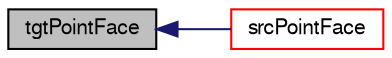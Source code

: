 digraph "tgtPointFace"
{
  bgcolor="transparent";
  edge [fontname="FreeSans",fontsize="10",labelfontname="FreeSans",labelfontsize="10"];
  node [fontname="FreeSans",fontsize="10",shape=record];
  rankdir="LR";
  Node718 [label="tgtPointFace",height=0.2,width=0.4,color="black", fillcolor="grey75", style="filled", fontcolor="black"];
  Node718 -> Node719 [dir="back",color="midnightblue",fontsize="10",style="solid",fontname="FreeSans"];
  Node719 [label="srcPointFace",height=0.2,width=0.4,color="red",URL="$a24866.html#a0cc8d48d7ccef62079612df2f142c3aa",tooltip="Return source patch face index of point on target patch face. "];
}
